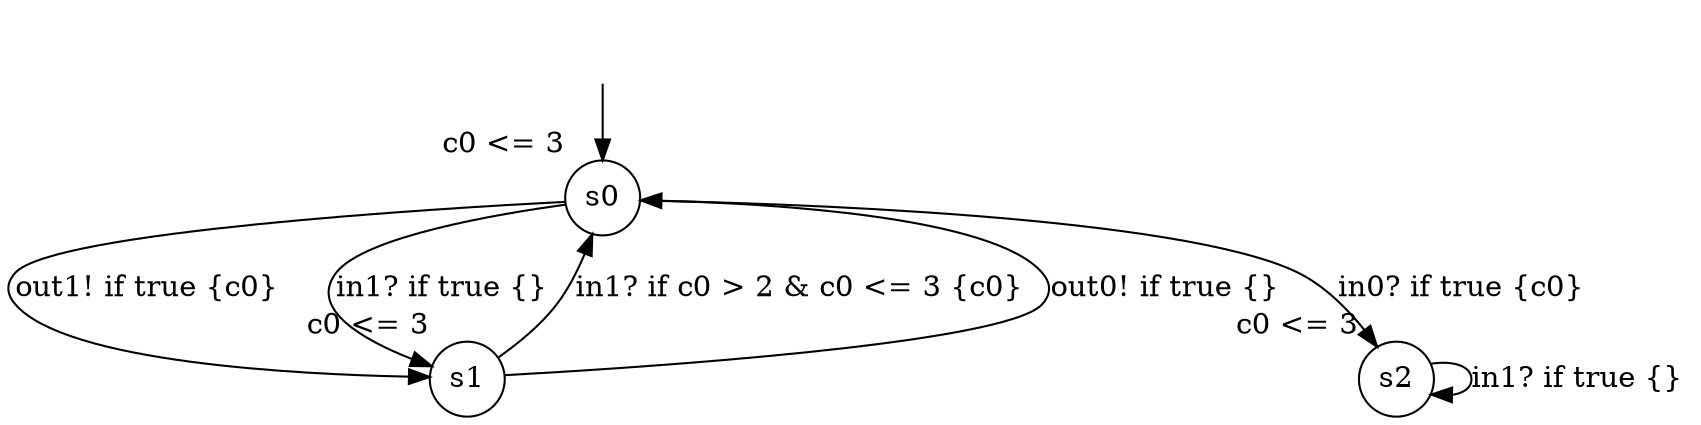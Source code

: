digraph g {
__start0 [label="" shape="none"];
s0 [shape="circle" margin=0 label="s0", xlabel="c0 <= 3"];
s1 [shape="circle" margin=0 label="s1", xlabel="c0 <= 3"];
s2 [shape="circle" margin=0 label="s2", xlabel="c0 <= 3"];
s0 -> s1 [label="out1! if true {c0} "];
s0 -> s1 [label="in1? if true {} "];
s0 -> s2 [label="in0? if true {c0} "];
s1 -> s0 [label="in1? if c0 > 2 & c0 <= 3 {c0} "];
s1 -> s0 [label="out0! if true {} "];
s2 -> s2 [label="in1? if true {} "];
__start0 -> s0;
}
